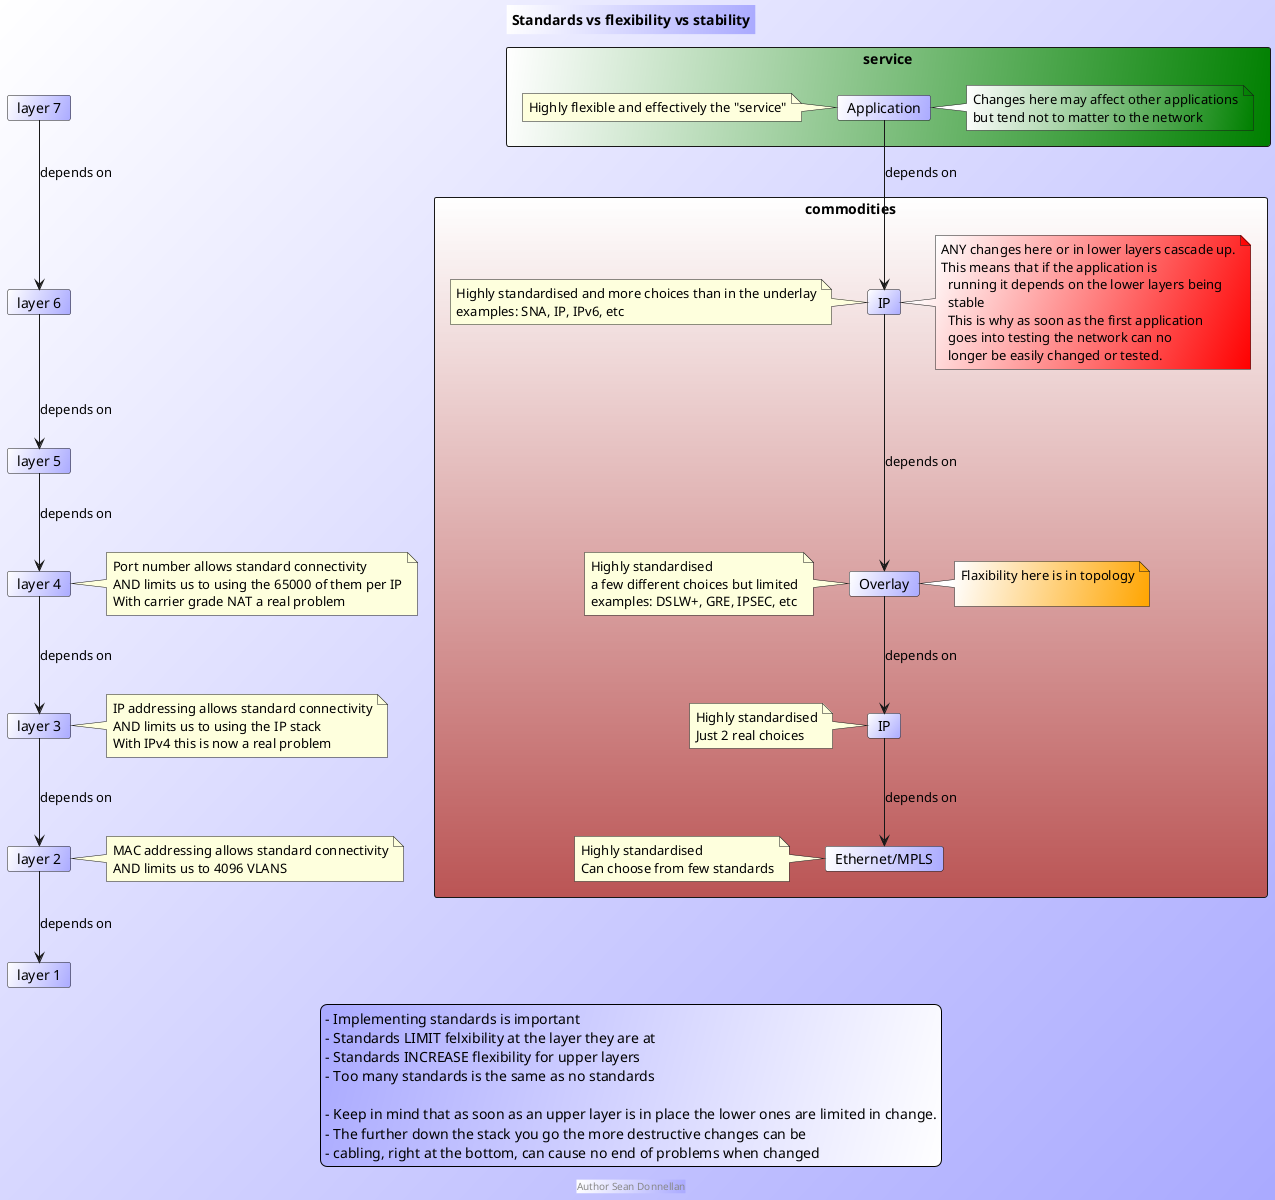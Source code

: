 @startuml
title Standards vs flexibility vs stability
footer Author Sean Donnellan
skinparam BackgroundColor #fff/aaf
skinparam CardBackgroundColor #fff/aaf
skinparam LegendBackgroundColor #aaf/fff
legend
- Implementing standards is important
- Standards LIMIT felxibility at the layer they are at
- Standards INCREASE flexibility for upper layers
- Too many standards is the same as no standards

- Keep in mind that as soon as an upper layer is in place the lower ones are limited in change.
- The further down the stack you go the more destructive changes can be
- cabling, right at the bottom, can cause no end of problems when changed
end legend

card "layer 1" as L1
card "layer 2" as L2
card "layer 3" as L3
card "layer 4" as L4
card "layer 5" as L5
card "layer 6" as L6
card "layer 7" as L7
L7 --> L6 : depends on
L6 --> L5 : depends on
L5 --> L4 : depends on
L4 --> L3 : depends on
L3 --> L2 : depends on
L2 --> L1 : depends on

note right of L4
Port number allows standard connectivity
AND limits us to using the 65000 of them per IP
With carrier grade NAT a real problem
end note
note right of L3
IP addressing allows standard connectivity
AND limits us to using the IP stack
With IPv4 this is now a real problem
end note
note right of L2
MAC addressing allows standard connectivity
AND limits us to 4096 VLANS
end note


rectangle commodities #fff-b55{
    card "Ethernet/MPLS" as AL1
    card "IP" as AL2
    card "Overlay" as AL3
    card "IP" as AL4
    note left of AL1
        Highly standardised
        Can choose from few standards
    end note
    note left of AL2
        Highly standardised
        Just 2 real choices
    end note
    note right of AL4 #fff/red
        ANY changes here or in lower layers cascade up.
        This means that if the application is
          running it depends on the lower layers being
          stable
          This is why as soon as the first application
          goes into testing the network can no
          longer be easily changed or tested.
    end note
    note left of AL3
        Highly standardised
        a few different choices but limited
        examples: DSLW+, GRE, IPSEC, etc
    end note
    note right of AL3 #fff/orange
        Flaxibility here is in topology

    end note
    note left of AL4
        Highly standardised and more choices than in the underlay
        examples: SNA, IP, IPv6, etc
    end note
}
rectangle service #fff/green {
    card "Application" as AL5
    note left of AL5
        Highly flexible and effectively the "service"
    end note
    note right of AL5 #fff/green
        Changes here may affect other applications
        but tend not to matter to the network
    end note
}

AL5 --> AL4 : depends on
AL4 ---> AL3 : depends on
AL3 --> AL2 : depends on
AL2 --> AL1 : depends on

@enduml